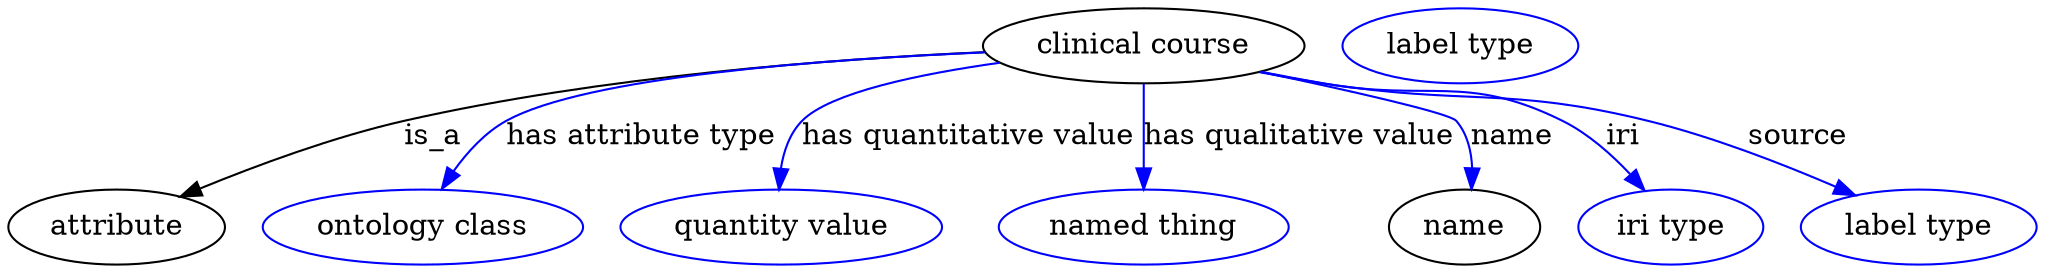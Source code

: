 digraph {
	graph [bb="0,0,788.79,123"];
	node [label="\N"];
	"clinical course"	 [height=0.5,
		label="clinical course",
		pos="439.3,105",
		width=1.7151];
	attribute	 [height=0.5,
		pos="40.296,18",
		width=1.1193];
	"clinical course" -> attribute	 [label=is_a,
		lp="174.3,61.5",
		pos="e,67.415,31.686 378.37,101.67 321.85,97.499 235.77,88.386 163.3,69 133.13,60.931 100.56,47.179 76.513,35.988"];
	"has attribute type"	 [color=blue,
		height=0.5,
		label="ontology class",
		pos="160.3,18",
		width=1.7151];
	"clinical course" -> "has attribute type"	 [color=blue,
		label="has attribute type",
		lp="256.3,61.5",
		pos="e,172.74,36.026 379.7,100.02 321.68,94.397 238.15,84.034 209.3,69 197.73,62.972 187.32,53.162 179.1,43.749",
		style=solid];
	"has quantitative value"	 [color=blue,
		height=0.5,
		label="quantity value",
		pos="301.3,18",
		width=1.6971];
	"clinical course" -> "has quantitative value"	 [color=blue,
		label="has quantitative value",
		lp="375.8,61.5",
		pos="e,302.38,36.246 387.66,95.073 358.82,88.554 326.65,79.338 316.3,69 310.17,62.88 306.52,54.393 304.35,46.098",
		style=solid];
	"has qualitative value"	 [color=blue,
		height=0.5,
		label="named thing",
		pos="439.3,18",
		width=1.5346];
	"clinical course" -> "has qualitative value"	 [color=blue,
		label="has qualitative value",
		lp="495.3,61.5",
		pos="e,439.3,36.003 439.3,86.974 439.3,75.192 439.3,59.561 439.3,46.158",
		style=solid];
	name	 [height=0.5,
		pos="558.3,18",
		width=0.84854];
	"clinical course" -> name	 [color=blue,
		label=name,
		lp="574.8,61.5",
		pos="e,560.73,36.405 485.36,92.861 514.58,84.731 547.73,74.539 552.3,69 557.42,62.784 559.68,54.599 560.45,46.611",
		style=solid];
	iri	 [color=blue,
		height=0.5,
		label="iri type",
		pos="643.3,18",
		width=1.011];
	"clinical course" -> iri	 [color=blue,
		label=iri,
		lp="619.8,61.5",
		pos="e,631.1,35.262 485.45,93.035 493.71,90.969 502.25,88.882 510.3,87 547.47,78.307 560.94,87.58 594.3,69 605.86,62.558 616.38,52.496 \
624.67,43.007",
		style=solid];
	source	 [color=blue,
		height=0.5,
		label="label type",
		pos="743.3,18",
		width=1.2638];
	"clinical course" -> source	 [color=blue,
		label=source,
		lp="687.3,61.5",
		pos="e,716.25,32.767 484.98,92.709 493.36,90.654 502.07,88.656 510.3,87 563.17,76.36 578.56,84.236 630.3,69 656.91,61.16 685.38,48.283 \
707.08,37.429",
		style=solid];
	attribute_name	 [color=blue,
		height=0.5,
		label="label type",
		pos="564.3,105",
		width=1.2638];
}

